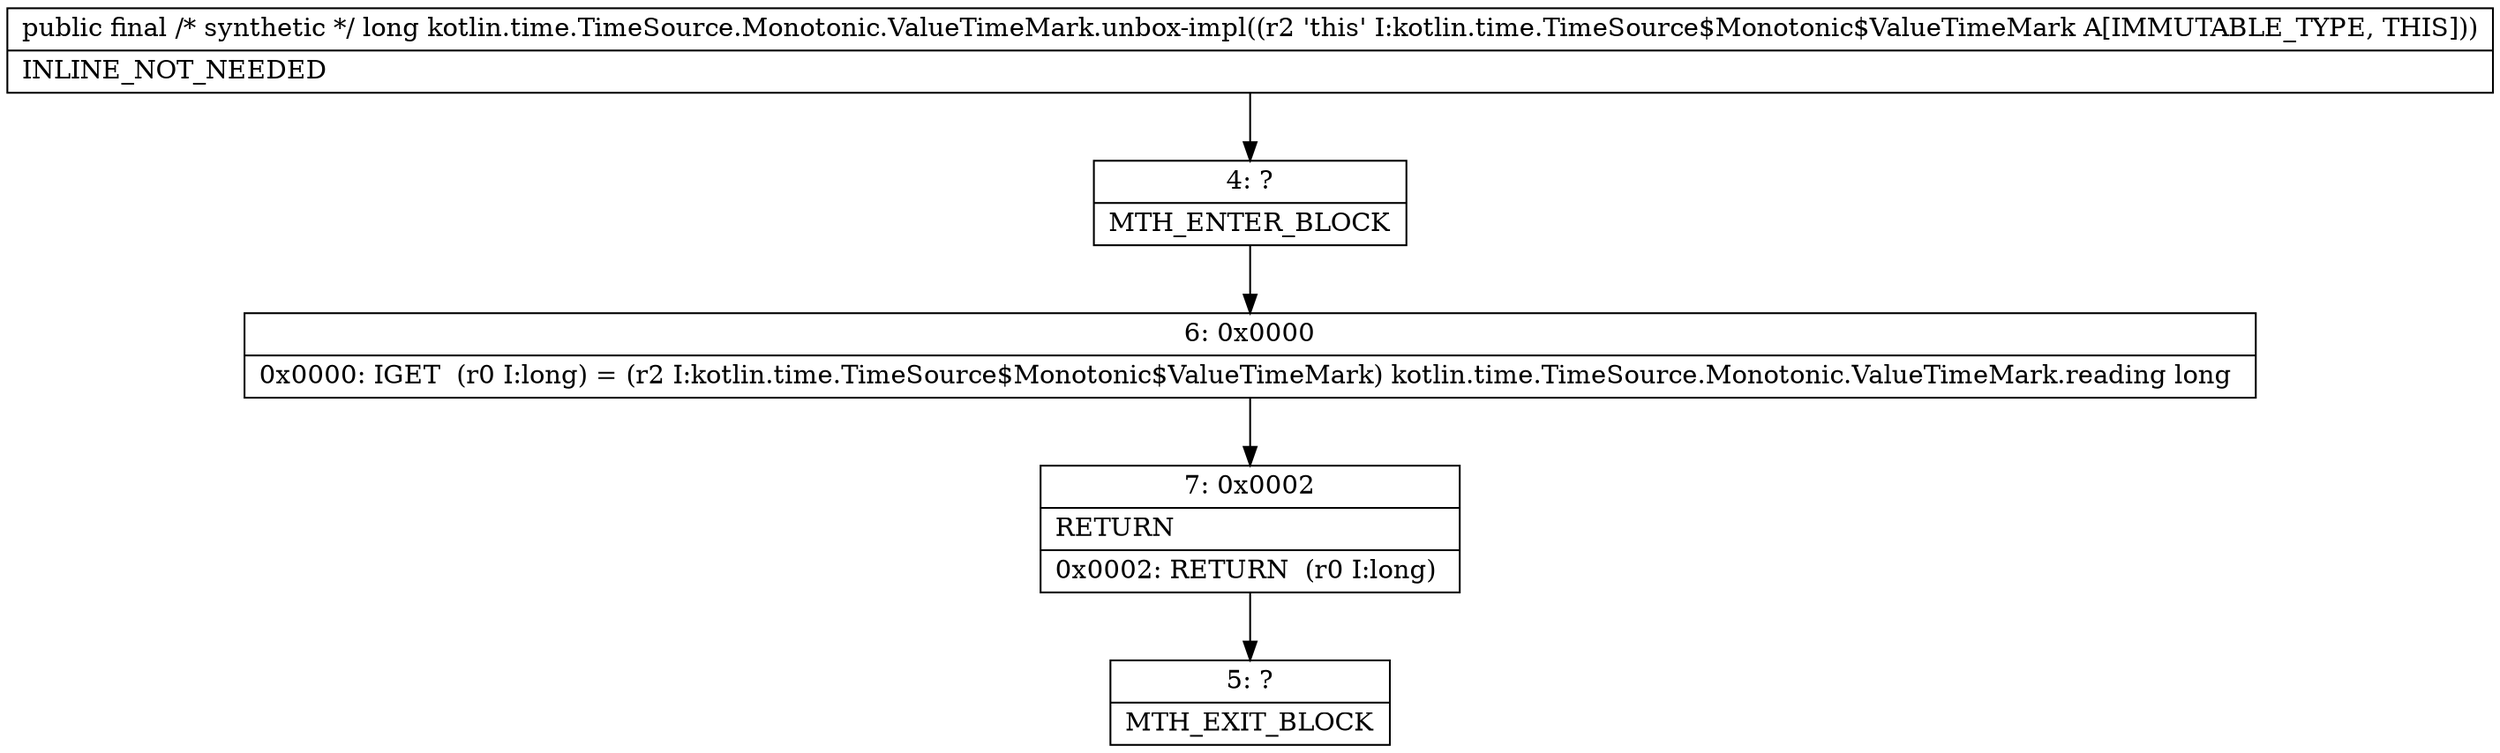digraph "CFG forkotlin.time.TimeSource.Monotonic.ValueTimeMark.unbox\-impl()J" {
Node_4 [shape=record,label="{4\:\ ?|MTH_ENTER_BLOCK\l}"];
Node_6 [shape=record,label="{6\:\ 0x0000|0x0000: IGET  (r0 I:long) = (r2 I:kotlin.time.TimeSource$Monotonic$ValueTimeMark) kotlin.time.TimeSource.Monotonic.ValueTimeMark.reading long \l}"];
Node_7 [shape=record,label="{7\:\ 0x0002|RETURN\l|0x0002: RETURN  (r0 I:long) \l}"];
Node_5 [shape=record,label="{5\:\ ?|MTH_EXIT_BLOCK\l}"];
MethodNode[shape=record,label="{public final \/* synthetic *\/ long kotlin.time.TimeSource.Monotonic.ValueTimeMark.unbox\-impl((r2 'this' I:kotlin.time.TimeSource$Monotonic$ValueTimeMark A[IMMUTABLE_TYPE, THIS]))  | INLINE_NOT_NEEDED\l}"];
MethodNode -> Node_4;Node_4 -> Node_6;
Node_6 -> Node_7;
Node_7 -> Node_5;
}

